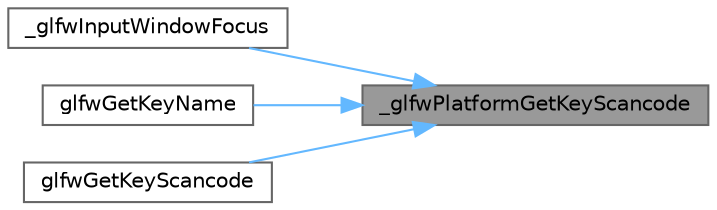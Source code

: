 digraph "_glfwPlatformGetKeyScancode"
{
 // LATEX_PDF_SIZE
  bgcolor="transparent";
  edge [fontname=Helvetica,fontsize=10,labelfontname=Helvetica,labelfontsize=10];
  node [fontname=Helvetica,fontsize=10,shape=box,height=0.2,width=0.4];
  rankdir="RL";
  Node1 [id="Node000001",label="_glfwPlatformGetKeyScancode",height=0.2,width=0.4,color="gray40", fillcolor="grey60", style="filled", fontcolor="black",tooltip=" "];
  Node1 -> Node2 [id="edge4_Node000001_Node000002",dir="back",color="steelblue1",style="solid",tooltip=" "];
  Node2 [id="Node000002",label="_glfwInputWindowFocus",height=0.2,width=0.4,color="grey40", fillcolor="white", style="filled",URL="$_classes_2lib_2raylib_2src_2external_2glfw_2src_2window_8c.html#afb9ff9f75dd4d2dade4600dc38e8715e",tooltip=" "];
  Node1 -> Node3 [id="edge5_Node000001_Node000003",dir="back",color="steelblue1",style="solid",tooltip=" "];
  Node3 [id="Node000003",label="glfwGetKeyName",height=0.2,width=0.4,color="grey40", fillcolor="white", style="filled",URL="$group__input.html#ga98293ec4493cfe8e7df8ff22ee402b46",tooltip="Returns the layout-specific name of the specified printable key."];
  Node1 -> Node4 [id="edge6_Node000001_Node000004",dir="back",color="steelblue1",style="solid",tooltip=" "];
  Node4 [id="Node000004",label="glfwGetKeyScancode",height=0.2,width=0.4,color="grey40", fillcolor="white", style="filled",URL="$group__input.html#ga3ea3b9d74f8352506068620980e01fe5",tooltip="Returns the platform-specific scancode of the specified key."];
}
